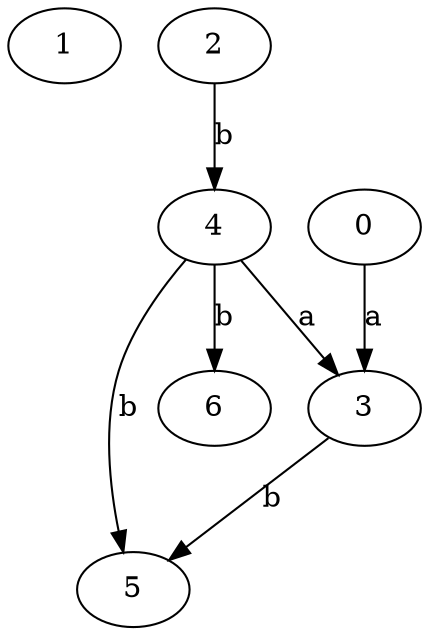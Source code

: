 strict digraph  {
1;
2;
3;
4;
0;
5;
6;
2 -> 4  [label=b];
3 -> 5  [label=b];
4 -> 3  [label=a];
4 -> 5  [label=b];
4 -> 6  [label=b];
0 -> 3  [label=a];
}

